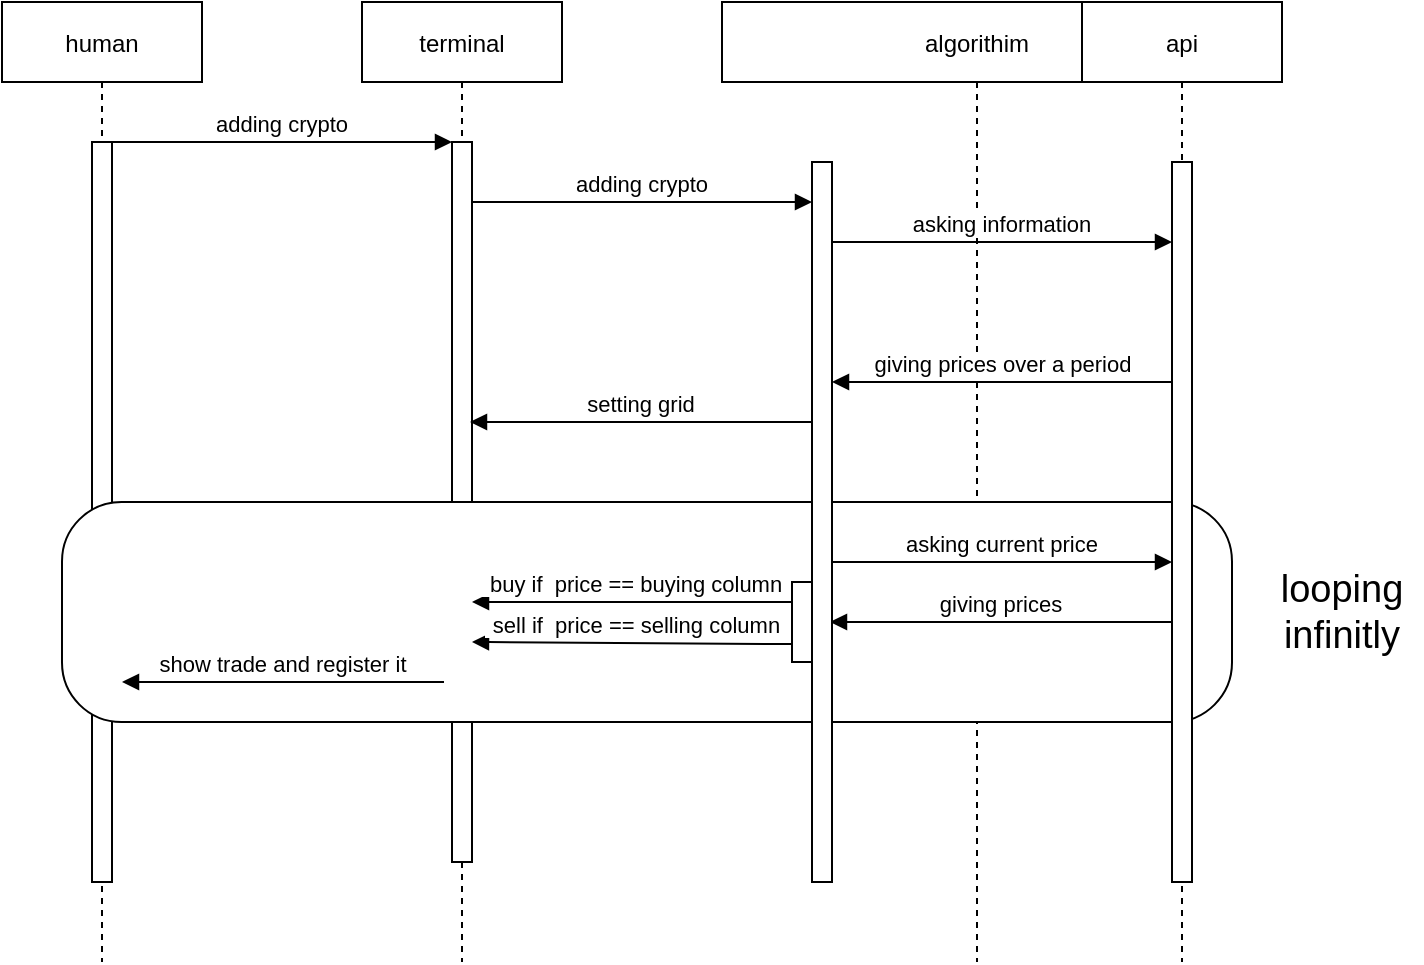 <mxfile version="17.5.0" type="github">
  <diagram id="kgpKYQtTHZ0yAKxKKP6v" name="Page-1">
    <mxGraphModel dx="1038" dy="571" grid="1" gridSize="10" guides="1" tooltips="1" connect="1" arrows="1" fold="1" page="1" pageScale="1" pageWidth="850" pageHeight="1100" math="0" shadow="0">
      <root>
        <mxCell id="0" />
        <mxCell id="1" parent="0" />
        <mxCell id="3nuBFxr9cyL0pnOWT2aG-1" value="human" style="shape=umlLifeline;perimeter=lifelinePerimeter;container=1;collapsible=0;recursiveResize=0;rounded=0;shadow=0;strokeWidth=1;" parent="1" vertex="1">
          <mxGeometry x="120" y="80" width="100" height="480" as="geometry" />
        </mxCell>
        <mxCell id="3nuBFxr9cyL0pnOWT2aG-2" value="" style="points=[];perimeter=orthogonalPerimeter;rounded=0;shadow=0;strokeWidth=1;" parent="3nuBFxr9cyL0pnOWT2aG-1" vertex="1">
          <mxGeometry x="45" y="70" width="10" height="370" as="geometry" />
        </mxCell>
        <mxCell id="3nuBFxr9cyL0pnOWT2aG-5" value="terminal" style="shape=umlLifeline;perimeter=lifelinePerimeter;container=1;collapsible=0;recursiveResize=0;rounded=0;shadow=0;strokeWidth=1;" parent="1" vertex="1">
          <mxGeometry x="300" y="80" width="100" height="480" as="geometry" />
        </mxCell>
        <mxCell id="GFgm7ISbEf7m12YMh4iF-3" value="adding crypto" style="verticalAlign=bottom;endArrow=block;entryX=0;entryY=0;shadow=0;strokeWidth=1;" edge="1" parent="3nuBFxr9cyL0pnOWT2aG-5">
          <mxGeometry relative="1" as="geometry">
            <mxPoint x="55" y="100.0" as="sourcePoint" />
            <mxPoint x="225" y="100.0" as="targetPoint" />
          </mxGeometry>
        </mxCell>
        <mxCell id="3nuBFxr9cyL0pnOWT2aG-6" value="" style="points=[];perimeter=orthogonalPerimeter;rounded=0;shadow=0;strokeWidth=1;" parent="3nuBFxr9cyL0pnOWT2aG-5" vertex="1">
          <mxGeometry x="45" y="70" width="10" height="360" as="geometry" />
        </mxCell>
        <mxCell id="3nuBFxr9cyL0pnOWT2aG-8" value="adding crypto" style="verticalAlign=bottom;endArrow=block;entryX=0;entryY=0;shadow=0;strokeWidth=1;" parent="1" source="3nuBFxr9cyL0pnOWT2aG-2" target="3nuBFxr9cyL0pnOWT2aG-6" edge="1">
          <mxGeometry relative="1" as="geometry">
            <mxPoint x="275" y="160" as="sourcePoint" />
          </mxGeometry>
        </mxCell>
        <mxCell id="GFgm7ISbEf7m12YMh4iF-1" value="algorithim" style="shape=umlLifeline;perimeter=lifelinePerimeter;container=1;collapsible=0;recursiveResize=0;rounded=0;shadow=0;strokeWidth=1;" vertex="1" parent="1">
          <mxGeometry x="480" y="80" width="255" height="480" as="geometry" />
        </mxCell>
        <mxCell id="GFgm7ISbEf7m12YMh4iF-29" value="" style="rounded=1;whiteSpace=wrap;html=1;arcSize=27;" vertex="1" parent="GFgm7ISbEf7m12YMh4iF-1">
          <mxGeometry x="-330" y="250" width="585" height="110" as="geometry" />
        </mxCell>
        <mxCell id="GFgm7ISbEf7m12YMh4iF-19" value="setting grid" style="verticalAlign=bottom;endArrow=block;shadow=0;strokeWidth=1;entryX=0.9;entryY=0.434;entryDx=0;entryDy=0;entryPerimeter=0;" edge="1" parent="GFgm7ISbEf7m12YMh4iF-1">
          <mxGeometry relative="1" as="geometry">
            <mxPoint x="45" y="210.0" as="sourcePoint" />
            <mxPoint x="-126" y="210.0" as="targetPoint" />
          </mxGeometry>
        </mxCell>
        <mxCell id="GFgm7ISbEf7m12YMh4iF-23" value=" buy if  price == buying column" style="verticalAlign=bottom;endArrow=block;shadow=0;strokeWidth=1;" edge="1" parent="GFgm7ISbEf7m12YMh4iF-1">
          <mxGeometry relative="1" as="geometry">
            <mxPoint x="36" y="300" as="sourcePoint" />
            <mxPoint x="-125" y="300" as="targetPoint" />
          </mxGeometry>
        </mxCell>
        <mxCell id="GFgm7ISbEf7m12YMh4iF-25" value=" sell if  price == selling column" style="verticalAlign=bottom;endArrow=block;shadow=0;strokeWidth=1;entryX=0.98;entryY=0.778;entryDx=0;entryDy=0;entryPerimeter=0;" edge="1" parent="GFgm7ISbEf7m12YMh4iF-1">
          <mxGeometry relative="1" as="geometry">
            <mxPoint x="36.2" y="321.06" as="sourcePoint" />
            <mxPoint x="-125.0" y="320.0" as="targetPoint" />
          </mxGeometry>
        </mxCell>
        <mxCell id="GFgm7ISbEf7m12YMh4iF-20" value="asking current price" style="verticalAlign=bottom;endArrow=block;entryX=0;entryY=0;shadow=0;strokeWidth=1;" edge="1" parent="GFgm7ISbEf7m12YMh4iF-1">
          <mxGeometry relative="1" as="geometry">
            <mxPoint x="55" y="280.0" as="sourcePoint" />
            <mxPoint x="225" y="280.0" as="targetPoint" />
            <Array as="points" />
          </mxGeometry>
        </mxCell>
        <mxCell id="3nuBFxr9cyL0pnOWT2aG-4" value="" style="points=[];perimeter=orthogonalPerimeter;rounded=0;shadow=0;strokeWidth=1;" parent="GFgm7ISbEf7m12YMh4iF-1" vertex="1">
          <mxGeometry x="35" y="290" width="10" height="40" as="geometry" />
        </mxCell>
        <mxCell id="GFgm7ISbEf7m12YMh4iF-22" value="giving prices" style="verticalAlign=bottom;endArrow=block;shadow=0;strokeWidth=1;entryX=0.9;entryY=0.434;entryDx=0;entryDy=0;entryPerimeter=0;" edge="1" parent="GFgm7ISbEf7m12YMh4iF-1">
          <mxGeometry relative="1" as="geometry">
            <mxPoint x="225" y="310.0" as="sourcePoint" />
            <mxPoint x="54" y="310.0" as="targetPoint" />
          </mxGeometry>
        </mxCell>
        <mxCell id="GFgm7ISbEf7m12YMh4iF-34" value="giving prices over a period" style="verticalAlign=bottom;endArrow=block;shadow=0;strokeWidth=1;entryX=0.9;entryY=0.434;entryDx=0;entryDy=0;entryPerimeter=0;" edge="1" parent="GFgm7ISbEf7m12YMh4iF-1">
          <mxGeometry relative="1" as="geometry">
            <mxPoint x="226" y="190" as="sourcePoint" />
            <mxPoint x="55" y="190" as="targetPoint" />
          </mxGeometry>
        </mxCell>
        <mxCell id="GFgm7ISbEf7m12YMh4iF-2" value="" style="points=[];perimeter=orthogonalPerimeter;rounded=0;shadow=0;strokeWidth=1;" vertex="1" parent="GFgm7ISbEf7m12YMh4iF-1">
          <mxGeometry x="45" y="80" width="10" height="360" as="geometry" />
        </mxCell>
        <mxCell id="GFgm7ISbEf7m12YMh4iF-4" value="api" style="shape=umlLifeline;perimeter=lifelinePerimeter;container=1;collapsible=0;recursiveResize=0;rounded=0;shadow=0;strokeWidth=1;" vertex="1" parent="1">
          <mxGeometry x="660" y="80" width="100" height="480" as="geometry" />
        </mxCell>
        <mxCell id="GFgm7ISbEf7m12YMh4iF-5" value="" style="points=[];perimeter=orthogonalPerimeter;rounded=0;shadow=0;strokeWidth=1;" vertex="1" parent="GFgm7ISbEf7m12YMh4iF-4">
          <mxGeometry x="45" y="80" width="10" height="360" as="geometry" />
        </mxCell>
        <mxCell id="GFgm7ISbEf7m12YMh4iF-6" value="asking information" style="verticalAlign=bottom;endArrow=block;entryX=0;entryY=0;shadow=0;strokeWidth=1;" edge="1" parent="GFgm7ISbEf7m12YMh4iF-4">
          <mxGeometry relative="1" as="geometry">
            <mxPoint x="-125" y="120.0" as="sourcePoint" />
            <mxPoint x="45" y="120.0" as="targetPoint" />
          </mxGeometry>
        </mxCell>
        <mxCell id="GFgm7ISbEf7m12YMh4iF-35" value="&lt;font style=&quot;font-size: 19px&quot;&gt;looping infinitly&lt;/font&gt;" style="text;html=1;strokeColor=none;fillColor=none;align=center;verticalAlign=middle;whiteSpace=wrap;rounded=0;" vertex="1" parent="1">
          <mxGeometry x="750" y="320" width="80" height="130" as="geometry" />
        </mxCell>
        <mxCell id="GFgm7ISbEf7m12YMh4iF-36" value="show trade and register it" style="verticalAlign=bottom;endArrow=block;shadow=0;strokeWidth=1;" edge="1" parent="1">
          <mxGeometry relative="1" as="geometry">
            <mxPoint x="341" y="420" as="sourcePoint" />
            <mxPoint x="180" y="420" as="targetPoint" />
          </mxGeometry>
        </mxCell>
      </root>
    </mxGraphModel>
  </diagram>
</mxfile>
